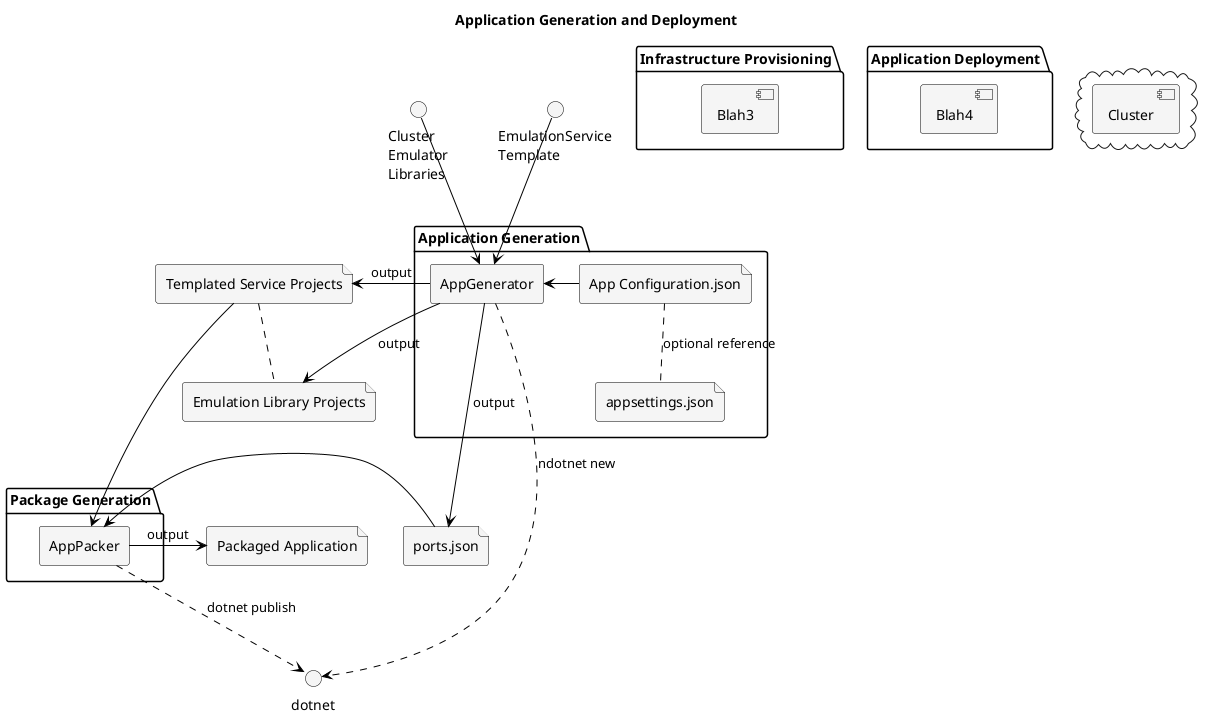 @startuml

title Application Generation and Deployment


skinparam component {
  FontName Arial
  BorderColor black
  BackgroundColor whitesmoke
  ArrowColor black
}

skinparam interface {
  BorderColor black
  BackgroundColor whitesmoke
}

skinparam file {
  BorderColor black
  BackgroundColor whitesmoke
}

skinparam agent {
  BorderColor black
  BackgroundColor whitesmoke
}

interface dotnet

interface "Cluster\nEmulator\nLibraries" as ClusterLibraries
interface "EmulationService\nTemplate" as ServiceTemplate

file "ports.json" as ports
file "Emulation Library Projects" as libraries
file "Templated Service Projects" as projects

projects .. libraries
libraries -[hidden]-> ports

package "Application Generation" {
    agent AppGenerator

    file "appsettings.json" as appSettings
    file "App Configuration.json" as appConfig

    appConfig .. appSettings : optional reference
    appConfig -> AppGenerator

    AppGenerator ..> dotnet : ndotnet new

    AppGenerator -> projects : output
    AppGenerator -> libraries : output
    AppGenerator -> ports : output
}

ServiceTemplate --> AppGenerator
ClusterLibraries --> AppGenerator

file "Packaged Application" as servicePackages

package "Package Generation" {
    agent AppPacker

    ports -> AppPacker
    projects -> AppPacker

    AppPacker ..> dotnet : dotnet publish
    AppPacker -> servicePackages : output
}

package "Infrastructure Provisioning" {
    [Blah3]
}

package "Application Deployment" {
    [Blah4]
}

cloud {
    [Cluster]
}


@enduml

